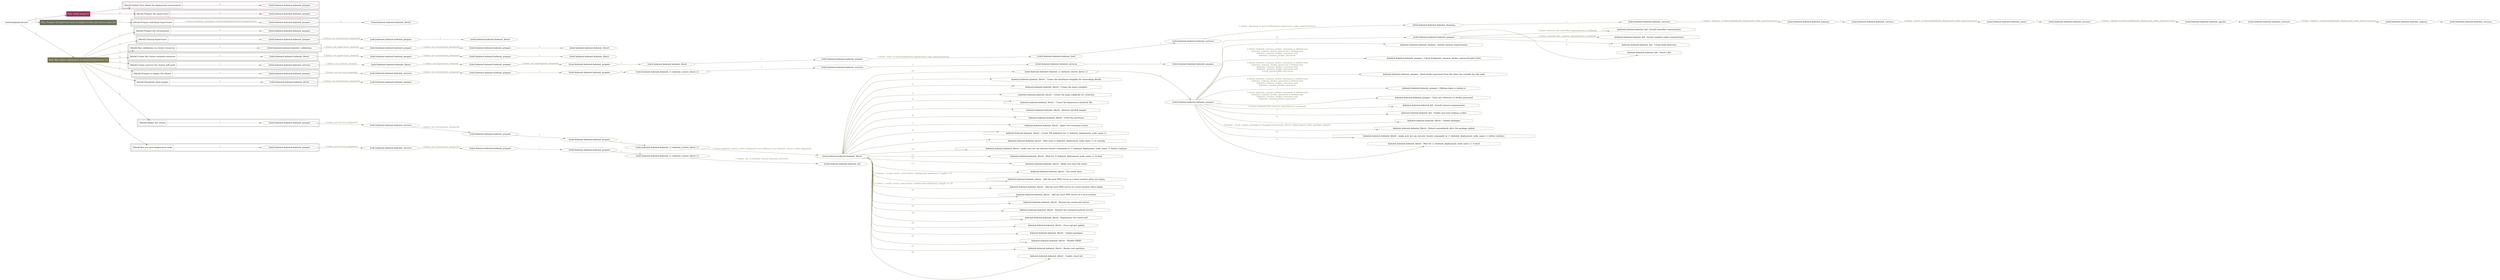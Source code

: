 digraph {
	graph [concentrate=true ordering=in rankdir=LR ratio=fill]
	edge [esep=5 sep=10]
	"kubeinit/playbook.yml" [id=root_node style=dotted]
	play_b3cf9a49 [label="Play: Initial setup (1)" color="#98345a" fontcolor="#ffffff" id=play_b3cf9a49 shape=box style=filled tooltip=localhost]
	"kubeinit/playbook.yml" -> play_b3cf9a49 [label="1 " color="#98345a" fontcolor="#98345a" id=edge_6aac76f9 labeltooltip="1 " tooltip="1 "]
	subgraph "kubeinit.kubeinit.kubeinit_prepare" {
		role_3d03319d [label="[role] kubeinit.kubeinit.kubeinit_prepare" color="#98345a" id=role_3d03319d tooltip="kubeinit.kubeinit.kubeinit_prepare"]
	}
	subgraph "kubeinit.kubeinit.kubeinit_prepare" {
		role_a43c790d [label="[role] kubeinit.kubeinit.kubeinit_prepare" color="#98345a" id=role_a43c790d tooltip="kubeinit.kubeinit.kubeinit_prepare"]
	}
	subgraph "Play: Initial setup (1)" {
		play_b3cf9a49 -> block_0afcf807 [label=1 color="#98345a" fontcolor="#98345a" id=edge_7faee0b1 labeltooltip=1 tooltip=1]
		subgraph cluster_block_0afcf807 {
			block_0afcf807 [label="[block] Gather facts about the deployment environment" color="#98345a" id=block_0afcf807 labeltooltip="Gather facts about the deployment environment" shape=box tooltip="Gather facts about the deployment environment"]
			block_0afcf807 -> role_3d03319d [label="1 " color="#98345a" fontcolor="#98345a" id=edge_3f331fca labeltooltip="1 " tooltip="1 "]
		}
		play_b3cf9a49 -> block_c0bc551a [label=2 color="#98345a" fontcolor="#98345a" id=edge_c9820082 labeltooltip=2 tooltip=2]
		subgraph cluster_block_c0bc551a {
			block_c0bc551a [label="[block] Prepare the hypervisors" color="#98345a" id=block_c0bc551a labeltooltip="Prepare the hypervisors" shape=box tooltip="Prepare the hypervisors"]
			block_c0bc551a -> role_a43c790d [label="1 " color="#98345a" fontcolor="#98345a" id=edge_f4fc3524 labeltooltip="1 " tooltip="1 "]
		}
	}
	play_7686ea9e [label="Play: Prepare all hypervisor hosts to deploy service and cluster nodes (0)" color="#6a715b" fontcolor="#ffffff" id=play_7686ea9e shape=box style=filled tooltip="Play: Prepare all hypervisor hosts to deploy service and cluster nodes (0)"]
	"kubeinit/playbook.yml" -> play_7686ea9e [label="2 " color="#6a715b" fontcolor="#6a715b" id=edge_afa73ed3 labeltooltip="2 " tooltip="2 "]
	subgraph "kubeinit.kubeinit.kubeinit_libvirt" {
		role_8dc1ba12 [label="[role] kubeinit.kubeinit.kubeinit_libvirt" color="#6a715b" id=role_8dc1ba12 tooltip="kubeinit.kubeinit.kubeinit_libvirt"]
	}
	subgraph "kubeinit.kubeinit.kubeinit_prepare" {
		role_68f4cac0 [label="[role] kubeinit.kubeinit.kubeinit_prepare" color="#6a715b" id=role_68f4cac0 tooltip="kubeinit.kubeinit.kubeinit_prepare"]
		role_68f4cac0 -> role_8dc1ba12 [label="1 " color="#6a715b" fontcolor="#6a715b" id=edge_29c818ad labeltooltip="1 " tooltip="1 "]
	}
	subgraph "Play: Prepare all hypervisor hosts to deploy service and cluster nodes (0)" {
		play_7686ea9e -> block_34825909 [label=1 color="#6a715b" fontcolor="#6a715b" id=edge_4d2b8a83 labeltooltip=1 tooltip=1]
		subgraph cluster_block_34825909 {
			block_34825909 [label="[block] Prepare individual hypervisors" color="#6a715b" id=block_34825909 labeltooltip="Prepare individual hypervisors" shape=box tooltip="Prepare individual hypervisors"]
			block_34825909 -> role_68f4cac0 [label="1 [when: inventory_hostname in hostvars['kubeinit-facts'].hypervisors]" color="#6a715b" fontcolor="#6a715b" id=edge_162edd83 labeltooltip="1 [when: inventory_hostname in hostvars['kubeinit-facts'].hypervisors]" tooltip="1 [when: inventory_hostname in hostvars['kubeinit-facts'].hypervisors]"]
		}
	}
	play_fdc0e807 [label="Play: Run cluster deployment on prepared hypervisors (1)" color="#797653" fontcolor="#ffffff" id=play_fdc0e807 shape=box style=filled tooltip=localhost]
	"kubeinit/playbook.yml" -> play_fdc0e807 [label="3 " color="#797653" fontcolor="#797653" id=edge_a2bfa850 labeltooltip="3 " tooltip="3 "]
	subgraph "kubeinit.kubeinit.kubeinit_prepare" {
		role_d709b530 [label="[role] kubeinit.kubeinit.kubeinit_prepare" color="#797653" id=role_d709b530 tooltip="kubeinit.kubeinit.kubeinit_prepare"]
	}
	subgraph "kubeinit.kubeinit.kubeinit_libvirt" {
		role_6e6b766b [label="[role] kubeinit.kubeinit.kubeinit_libvirt" color="#797653" id=role_6e6b766b tooltip="kubeinit.kubeinit.kubeinit_libvirt"]
	}
	subgraph "kubeinit.kubeinit.kubeinit_prepare" {
		role_22c20750 [label="[role] kubeinit.kubeinit.kubeinit_prepare" color="#797653" id=role_22c20750 tooltip="kubeinit.kubeinit.kubeinit_prepare"]
		role_22c20750 -> role_6e6b766b [label="1 " color="#797653" fontcolor="#797653" id=edge_68fb013f labeltooltip="1 " tooltip="1 "]
	}
	subgraph "kubeinit.kubeinit.kubeinit_prepare" {
		role_a6cd73dd [label="[role] kubeinit.kubeinit.kubeinit_prepare" color="#797653" id=role_a6cd73dd tooltip="kubeinit.kubeinit.kubeinit_prepare"]
		role_a6cd73dd -> role_22c20750 [label="1 [when: not environment_prepared]" color="#797653" fontcolor="#797653" id=edge_bf09035e labeltooltip="1 [when: not environment_prepared]" tooltip="1 [when: not environment_prepared]"]
	}
	subgraph "kubeinit.kubeinit.kubeinit_libvirt" {
		role_5493b980 [label="[role] kubeinit.kubeinit.kubeinit_libvirt" color="#797653" id=role_5493b980 tooltip="kubeinit.kubeinit.kubeinit_libvirt"]
	}
	subgraph "kubeinit.kubeinit.kubeinit_prepare" {
		role_0cbf404c [label="[role] kubeinit.kubeinit.kubeinit_prepare" color="#797653" id=role_0cbf404c tooltip="kubeinit.kubeinit.kubeinit_prepare"]
		role_0cbf404c -> role_5493b980 [label="1 " color="#797653" fontcolor="#797653" id=edge_0b5dd884 labeltooltip="1 " tooltip="1 "]
	}
	subgraph "kubeinit.kubeinit.kubeinit_prepare" {
		role_1405fbfe [label="[role] kubeinit.kubeinit.kubeinit_prepare" color="#797653" id=role_1405fbfe tooltip="kubeinit.kubeinit.kubeinit_prepare"]
		role_1405fbfe -> role_0cbf404c [label="1 [when: not environment_prepared]" color="#797653" fontcolor="#797653" id=edge_2a16328e labeltooltip="1 [when: not environment_prepared]" tooltip="1 [when: not environment_prepared]"]
	}
	subgraph "kubeinit.kubeinit.kubeinit_validations" {
		role_9453efd4 [label="[role] kubeinit.kubeinit.kubeinit_validations" color="#797653" id=role_9453efd4 tooltip="kubeinit.kubeinit.kubeinit_validations"]
		role_9453efd4 -> role_1405fbfe [label="1 [when: not hypervisors_cleaned]" color="#797653" fontcolor="#797653" id=edge_8e5d3b2c labeltooltip="1 [when: not hypervisors_cleaned]" tooltip="1 [when: not hypervisors_cleaned]"]
	}
	subgraph "kubeinit.kubeinit.kubeinit_libvirt" {
		role_6da0c122 [label="[role] kubeinit.kubeinit.kubeinit_libvirt" color="#797653" id=role_6da0c122 tooltip="kubeinit.kubeinit.kubeinit_libvirt"]
	}
	subgraph "kubeinit.kubeinit.kubeinit_prepare" {
		role_421ec2c2 [label="[role] kubeinit.kubeinit.kubeinit_prepare" color="#797653" id=role_421ec2c2 tooltip="kubeinit.kubeinit.kubeinit_prepare"]
		role_421ec2c2 -> role_6da0c122 [label="1 " color="#797653" fontcolor="#797653" id=edge_454ac81a labeltooltip="1 " tooltip="1 "]
	}
	subgraph "kubeinit.kubeinit.kubeinit_prepare" {
		role_59dfe320 [label="[role] kubeinit.kubeinit.kubeinit_prepare" color="#797653" id=role_59dfe320 tooltip="kubeinit.kubeinit.kubeinit_prepare"]
		role_59dfe320 -> role_421ec2c2 [label="1 [when: not environment_prepared]" color="#797653" fontcolor="#797653" id=edge_e1a39c81 labeltooltip="1 [when: not environment_prepared]" tooltip="1 [when: not environment_prepared]"]
	}
	subgraph "kubeinit.kubeinit.kubeinit_libvirt" {
		role_d7655e7d [label="[role] kubeinit.kubeinit.kubeinit_libvirt" color="#797653" id=role_d7655e7d tooltip="kubeinit.kubeinit.kubeinit_libvirt"]
		role_d7655e7d -> role_59dfe320 [label="1 [when: not hypervisors_cleaned]" color="#797653" fontcolor="#797653" id=edge_c9470bc6 labeltooltip="1 [when: not hypervisors_cleaned]" tooltip="1 [when: not hypervisors_cleaned]"]
	}
	subgraph "kubeinit.kubeinit.kubeinit_services" {
		role_6d258064 [label="[role] kubeinit.kubeinit.kubeinit_services" color="#797653" id=role_6d258064 tooltip="kubeinit.kubeinit.kubeinit_services"]
	}
	subgraph "kubeinit.kubeinit.kubeinit_registry" {
		role_49abfb30 [label="[role] kubeinit.kubeinit.kubeinit_registry" color="#797653" id=role_49abfb30 tooltip="kubeinit.kubeinit.kubeinit_registry"]
		role_49abfb30 -> role_6d258064 [label="1 " color="#797653" fontcolor="#797653" id=edge_8fb465ba labeltooltip="1 " tooltip="1 "]
	}
	subgraph "kubeinit.kubeinit.kubeinit_services" {
		role_3765f016 [label="[role] kubeinit.kubeinit.kubeinit_services" color="#797653" id=role_3765f016 tooltip="kubeinit.kubeinit.kubeinit_services"]
		role_3765f016 -> role_49abfb30 [label="1 [when: 'registry' in hostvars[kubeinit_deployment_node_name].services]" color="#797653" fontcolor="#797653" id=edge_d80656a5 labeltooltip="1 [when: 'registry' in hostvars[kubeinit_deployment_node_name].services]" tooltip="1 [when: 'registry' in hostvars[kubeinit_deployment_node_name].services]"]
	}
	subgraph "kubeinit.kubeinit.kubeinit_apache" {
		role_0b416a8f [label="[role] kubeinit.kubeinit.kubeinit_apache" color="#797653" id=role_0b416a8f tooltip="kubeinit.kubeinit.kubeinit_apache"]
		role_0b416a8f -> role_3765f016 [label="1 " color="#797653" fontcolor="#797653" id=edge_55f8fcb7 labeltooltip="1 " tooltip="1 "]
	}
	subgraph "kubeinit.kubeinit.kubeinit_services" {
		role_943fbbfe [label="[role] kubeinit.kubeinit.kubeinit_services" color="#797653" id=role_943fbbfe tooltip="kubeinit.kubeinit.kubeinit_services"]
		role_943fbbfe -> role_0b416a8f [label="1 [when: 'apache' in hostvars[kubeinit_deployment_node_name].services]" color="#797653" fontcolor="#797653" id=edge_17b8d4ff labeltooltip="1 [when: 'apache' in hostvars[kubeinit_deployment_node_name].services]" tooltip="1 [when: 'apache' in hostvars[kubeinit_deployment_node_name].services]"]
	}
	subgraph "kubeinit.kubeinit.kubeinit_nexus" {
		role_9673e9eb [label="[role] kubeinit.kubeinit.kubeinit_nexus" color="#797653" id=role_9673e9eb tooltip="kubeinit.kubeinit.kubeinit_nexus"]
		role_9673e9eb -> role_943fbbfe [label="1 " color="#797653" fontcolor="#797653" id=edge_5bef67c2 labeltooltip="1 " tooltip="1 "]
	}
	subgraph "kubeinit.kubeinit.kubeinit_services" {
		role_ba698e94 [label="[role] kubeinit.kubeinit.kubeinit_services" color="#797653" id=role_ba698e94 tooltip="kubeinit.kubeinit.kubeinit_services"]
		role_ba698e94 -> role_9673e9eb [label="1 [when: 'nexus' in hostvars[kubeinit_deployment_node_name].services]" color="#797653" fontcolor="#797653" id=edge_3f7c5291 labeltooltip="1 [when: 'nexus' in hostvars[kubeinit_deployment_node_name].services]" tooltip="1 [when: 'nexus' in hostvars[kubeinit_deployment_node_name].services]"]
	}
	subgraph "kubeinit.kubeinit.kubeinit_haproxy" {
		role_734ab540 [label="[role] kubeinit.kubeinit.kubeinit_haproxy" color="#797653" id=role_734ab540 tooltip="kubeinit.kubeinit.kubeinit_haproxy"]
		role_734ab540 -> role_ba698e94 [label="1 " color="#797653" fontcolor="#797653" id=edge_8af3730c labeltooltip="1 " tooltip="1 "]
	}
	subgraph "kubeinit.kubeinit.kubeinit_services" {
		role_83ed88fa [label="[role] kubeinit.kubeinit.kubeinit_services" color="#797653" id=role_83ed88fa tooltip="kubeinit.kubeinit.kubeinit_services"]
		role_83ed88fa -> role_734ab540 [label="1 [when: 'haproxy' in hostvars[kubeinit_deployment_node_name].services]" color="#797653" fontcolor="#797653" id=edge_c06d4d7d labeltooltip="1 [when: 'haproxy' in hostvars[kubeinit_deployment_node_name].services]" tooltip="1 [when: 'haproxy' in hostvars[kubeinit_deployment_node_name].services]"]
	}
	subgraph "kubeinit.kubeinit.kubeinit_dnsmasq" {
		role_2ca3f8e1 [label="[role] kubeinit.kubeinit.kubeinit_dnsmasq" color="#797653" id=role_2ca3f8e1 tooltip="kubeinit.kubeinit.kubeinit_dnsmasq"]
		role_2ca3f8e1 -> role_83ed88fa [label="1 " color="#797653" fontcolor="#797653" id=edge_068cbacd labeltooltip="1 " tooltip="1 "]
	}
	subgraph "kubeinit.kubeinit.kubeinit_services" {
		role_d2843f8f [label="[role] kubeinit.kubeinit.kubeinit_services" color="#797653" id=role_d2843f8f tooltip="kubeinit.kubeinit.kubeinit_services"]
		role_d2843f8f -> role_2ca3f8e1 [label="1 [when: 'dnsmasq' in hostvars[kubeinit_deployment_node_name].services]" color="#797653" fontcolor="#797653" id=edge_29788ac3 labeltooltip="1 [when: 'dnsmasq' in hostvars[kubeinit_deployment_node_name].services]" tooltip="1 [when: 'dnsmasq' in hostvars[kubeinit_deployment_node_name].services]"]
	}
	subgraph "kubeinit.kubeinit.kubeinit_bind" {
		role_c12a4359 [label="[role] kubeinit.kubeinit.kubeinit_bind" color="#797653" id=role_c12a4359 tooltip="kubeinit.kubeinit.kubeinit_bind"]
		role_c12a4359 -> role_d2843f8f [label="1 " color="#797653" fontcolor="#797653" id=edge_170763a6 labeltooltip="1 " tooltip="1 "]
	}
	subgraph "kubeinit.kubeinit.kubeinit_prepare" {
		role_44f608f2 [label="[role] kubeinit.kubeinit.kubeinit_prepare" color="#797653" id=role_44f608f2 tooltip="kubeinit.kubeinit.kubeinit_prepare"]
		role_44f608f2 -> role_c12a4359 [label="1 [when: 'bind' in hostvars[kubeinit_deployment_node_name].services]" color="#797653" fontcolor="#797653" id=edge_bd468ed5 labeltooltip="1 [when: 'bind' in hostvars[kubeinit_deployment_node_name].services]" tooltip="1 [when: 'bind' in hostvars[kubeinit_deployment_node_name].services]"]
	}
	subgraph "kubeinit.kubeinit.kubeinit_libvirt" {
		role_8c29efd6 [label="[role] kubeinit.kubeinit.kubeinit_libvirt" color="#797653" id=role_8c29efd6 tooltip="kubeinit.kubeinit.kubeinit_libvirt"]
		role_8c29efd6 -> role_44f608f2 [label="1 " color="#797653" fontcolor="#797653" id=edge_2eba9cd9 labeltooltip="1 " tooltip="1 "]
	}
	subgraph "kubeinit.kubeinit.kubeinit_prepare" {
		role_2875ce51 [label="[role] kubeinit.kubeinit.kubeinit_prepare" color="#797653" id=role_2875ce51 tooltip="kubeinit.kubeinit.kubeinit_prepare"]
		role_2875ce51 -> role_8c29efd6 [label="1 " color="#797653" fontcolor="#797653" id=edge_eac9fc47 labeltooltip="1 " tooltip="1 "]
	}
	subgraph "kubeinit.kubeinit.kubeinit_prepare" {
		role_9ce779e4 [label="[role] kubeinit.kubeinit.kubeinit_prepare" color="#797653" id=role_9ce779e4 tooltip="kubeinit.kubeinit.kubeinit_prepare"]
		role_9ce779e4 -> role_2875ce51 [label="1 [when: not environment_prepared]" color="#797653" fontcolor="#797653" id=edge_90440a2e labeltooltip="1 [when: not environment_prepared]" tooltip="1 [when: not environment_prepared]"]
	}
	subgraph "kubeinit.kubeinit.kubeinit_libvirt" {
		role_2d7a12e3 [label="[role] kubeinit.kubeinit.kubeinit_libvirt" color="#797653" id=role_2d7a12e3 tooltip="kubeinit.kubeinit.kubeinit_libvirt"]
		role_2d7a12e3 -> role_9ce779e4 [label="1 [when: not hypervisors_cleaned]" color="#797653" fontcolor="#797653" id=edge_4714c5b4 labeltooltip="1 [when: not hypervisors_cleaned]" tooltip="1 [when: not hypervisors_cleaned]"]
	}
	subgraph "kubeinit.kubeinit.kubeinit_services" {
		role_93f67e6a [label="[role] kubeinit.kubeinit.kubeinit_services" color="#797653" id=role_93f67e6a tooltip="kubeinit.kubeinit.kubeinit_services"]
		role_93f67e6a -> role_2d7a12e3 [label="1 [when: not network_created]" color="#797653" fontcolor="#797653" id=edge_4a191446 labeltooltip="1 [when: not network_created]" tooltip="1 [when: not network_created]"]
	}
	subgraph "kubeinit.kubeinit.kubeinit_prepare" {
		role_9a6fb4e2 [label="[role] kubeinit.kubeinit.kubeinit_prepare" color="#797653" id=role_9a6fb4e2 tooltip="kubeinit.kubeinit.kubeinit_prepare"]
	}
	subgraph "kubeinit.kubeinit.kubeinit_services" {
		role_dcb1ade0 [label="[role] kubeinit.kubeinit.kubeinit_services" color="#797653" id=role_dcb1ade0 tooltip="kubeinit.kubeinit.kubeinit_services"]
		role_dcb1ade0 -> role_9a6fb4e2 [label="1 " color="#797653" fontcolor="#797653" id=edge_c67a4e92 labeltooltip="1 " tooltip="1 "]
	}
	subgraph "kubeinit.kubeinit.kubeinit_services" {
		role_54899e13 [label="[role] kubeinit.kubeinit.kubeinit_services" color="#797653" id=role_54899e13 tooltip="kubeinit.kubeinit.kubeinit_services"]
		role_54899e13 -> role_dcb1ade0 [label="1 " color="#797653" fontcolor="#797653" id=edge_c874c31c labeltooltip="1 " tooltip="1 "]
	}
	subgraph "kubeinit.kubeinit.kubeinit_{{ kubeinit_cluster_distro }}" {
		role_45ef34dc [label="[role] kubeinit.kubeinit.kubeinit_{{ kubeinit_cluster_distro }}" color="#797653" id=role_45ef34dc tooltip="kubeinit.kubeinit.kubeinit_{{ kubeinit_cluster_distro }}"]
		role_45ef34dc -> role_54899e13 [label="1 " color="#797653" fontcolor="#797653" id=edge_9f09c430 labeltooltip="1 " tooltip="1 "]
	}
	subgraph "kubeinit.kubeinit.kubeinit_prepare" {
		role_cb5c3556 [label="[role] kubeinit.kubeinit.kubeinit_prepare" color="#797653" id=role_cb5c3556 tooltip="kubeinit.kubeinit.kubeinit_prepare"]
		role_cb5c3556 -> role_45ef34dc [label="1 " color="#797653" fontcolor="#797653" id=edge_be3c18b9 labeltooltip="1 " tooltip="1 "]
	}
	subgraph "kubeinit.kubeinit.kubeinit_prepare" {
		role_a64c3a4c [label="[role] kubeinit.kubeinit.kubeinit_prepare" color="#797653" id=role_a64c3a4c tooltip="kubeinit.kubeinit.kubeinit_prepare"]
		role_a64c3a4c -> role_cb5c3556 [label="1 " color="#797653" fontcolor="#797653" id=edge_71017916 labeltooltip="1 " tooltip="1 "]
	}
	subgraph "kubeinit.kubeinit.kubeinit_services" {
		role_19bce20e [label="[role] kubeinit.kubeinit.kubeinit_services" color="#797653" id=role_19bce20e tooltip="kubeinit.kubeinit.kubeinit_services"]
		role_19bce20e -> role_a64c3a4c [label="1 [when: not environment_prepared]" color="#797653" fontcolor="#797653" id=edge_dc37c36b labeltooltip="1 [when: not environment_prepared]" tooltip="1 [when: not environment_prepared]"]
	}
	subgraph "kubeinit.kubeinit.kubeinit_prepare" {
		role_2bb1ba88 [label="[role] kubeinit.kubeinit.kubeinit_prepare" color="#797653" id=role_2bb1ba88 tooltip="kubeinit.kubeinit.kubeinit_prepare"]
		role_2bb1ba88 -> role_19bce20e [label="1 [when: not services_prepared]" color="#797653" fontcolor="#797653" id=edge_0fe48b93 labeltooltip="1 [when: not services_prepared]" tooltip="1 [when: not services_prepared]"]
	}
	subgraph "kubeinit.kubeinit.kubeinit_prepare" {
		role_ae1e799a [label="[role] kubeinit.kubeinit.kubeinit_prepare" color="#797653" id=role_ae1e799a tooltip="kubeinit.kubeinit.kubeinit_prepare"]
	}
	subgraph "kubeinit.kubeinit.kubeinit_libvirt" {
		role_f44ebcb1 [label="[role] kubeinit.kubeinit.kubeinit_libvirt" color="#797653" id=role_f44ebcb1 tooltip="kubeinit.kubeinit.kubeinit_libvirt"]
		role_f44ebcb1 -> role_ae1e799a [label="1 [when: not environment_prepared]" color="#797653" fontcolor="#797653" id=edge_16d1a05d labeltooltip="1 [when: not environment_prepared]" tooltip="1 [when: not environment_prepared]"]
	}
	subgraph "kubeinit.kubeinit.kubeinit_prepare" {
		role_9aada155 [label="[role] kubeinit.kubeinit.kubeinit_prepare" color="#797653" id=role_9aada155 tooltip="kubeinit.kubeinit.kubeinit_prepare"]
		task_53a6d405 [label="kubeinit.kubeinit.kubeinit_kid : Install controller requirements" color="#797653" id=task_53a6d405 shape=octagon tooltip="kubeinit.kubeinit.kubeinit_kid : Install controller requirements"]
		role_9aada155 -> task_53a6d405 [label="1 [when: kubeinit_kid_controller_dependencies is defined]" color="#797653" fontcolor="#797653" id=edge_b509f251 labeltooltip="1 [when: kubeinit_kid_controller_dependencies is defined]" tooltip="1 [when: kubeinit_kid_controller_dependencies is defined]"]
		task_639dea27 [label="kubeinit.kubeinit.kubeinit_kid : Install compute nodes requirements" color="#797653" id=task_639dea27 shape=octagon tooltip="kubeinit.kubeinit.kubeinit_kid : Install compute nodes requirements"]
		role_9aada155 -> task_639dea27 [label="2 [when: kubeinit_kid_compute_dependencies is defined]" color="#797653" fontcolor="#797653" id=edge_68409db9 labeltooltip="2 [when: kubeinit_kid_compute_dependencies is defined]" tooltip="2 [when: kubeinit_kid_compute_dependencies is defined]"]
		task_eb07dd1f [label="kubeinit.kubeinit.kubeinit_kid : Create kube directory" color="#797653" id=task_eb07dd1f shape=octagon tooltip="kubeinit.kubeinit.kubeinit_kid : Create kube directory"]
		role_9aada155 -> task_eb07dd1f [label="3 " color="#797653" fontcolor="#797653" id=edge_00154750 labeltooltip="3 " tooltip="3 "]
		task_912bd265 [label="kubeinit.kubeinit.kubeinit_kid : Touch a file" color="#797653" id=task_912bd265 shape=octagon tooltip="kubeinit.kubeinit.kubeinit_kid : Touch a file"]
		role_9aada155 -> task_912bd265 [label="4 " color="#797653" fontcolor="#797653" id=edge_cf3e68df labeltooltip="4 " tooltip="4 "]
	}
	subgraph "kubeinit.kubeinit.kubeinit_prepare" {
		role_19430e61 [label="[role] kubeinit.kubeinit.kubeinit_prepare" color="#797653" id=role_19430e61 tooltip="kubeinit.kubeinit.kubeinit_prepare"]
		task_f32af563 [label="kubeinit.kubeinit.kubeinit_prepare : Install common requirements" color="#797653" id=task_f32af563 shape=octagon tooltip="kubeinit.kubeinit.kubeinit_prepare : Install common requirements"]
		role_19430e61 -> task_f32af563 [label="1 " color="#797653" fontcolor="#797653" id=edge_3e871695 labeltooltip="1 " tooltip="1 "]
		task_95b107dd [label="kubeinit.kubeinit.kubeinit_prepare : Check if kubeinit_common_docker_password path exists" color="#797653" id=task_95b107dd shape=octagon tooltip="kubeinit.kubeinit.kubeinit_prepare : Check if kubeinit_common_docker_password path exists"]
		role_19430e61 -> task_95b107dd [label="2 [when: kubeinit_common_docker_username is defined and
kubeinit_common_docker_password is defined and
kubeinit_common_docker_username and
kubeinit_common_docker_password
]" color="#797653" fontcolor="#797653" id=edge_b20830ac labeltooltip="2 [when: kubeinit_common_docker_username is defined and
kubeinit_common_docker_password is defined and
kubeinit_common_docker_username and
kubeinit_common_docker_password
]" tooltip="2 [when: kubeinit_common_docker_username is defined and
kubeinit_common_docker_password is defined and
kubeinit_common_docker_username and
kubeinit_common_docker_password
]"]
		task_91501029 [label="kubeinit.kubeinit.kubeinit_prepare : Read docker password from file when the variable has the path" color="#797653" id=task_91501029 shape=octagon tooltip="kubeinit.kubeinit.kubeinit_prepare : Read docker password from file when the variable has the path"]
		role_19430e61 -> task_91501029 [label="3 [when: kubeinit_common_docker_username is defined and
kubeinit_common_docker_password is defined and
kubeinit_common_docker_username and
kubeinit_common_docker_password and
_result_passwordfile.stat.exists
]" color="#797653" fontcolor="#797653" id=edge_e19cb309 labeltooltip="3 [when: kubeinit_common_docker_username is defined and
kubeinit_common_docker_password is defined and
kubeinit_common_docker_username and
kubeinit_common_docker_password and
_result_passwordfile.stat.exists
]" tooltip="3 [when: kubeinit_common_docker_username is defined and
kubeinit_common_docker_password is defined and
kubeinit_common_docker_username and
kubeinit_common_docker_password and
_result_passwordfile.stat.exists
]"]
		task_8a4dd6ef [label="kubeinit.kubeinit.kubeinit_prepare : Podman login to docker.io" color="#797653" id=task_8a4dd6ef shape=octagon tooltip="kubeinit.kubeinit.kubeinit_prepare : Podman login to docker.io"]
		role_19430e61 -> task_8a4dd6ef [label="4 [when: kubeinit_common_docker_username is defined and
kubeinit_common_docker_password is defined and
kubeinit_common_docker_username and
kubeinit_common_docker_password
]" color="#797653" fontcolor="#797653" id=edge_a5023782 labeltooltip="4 [when: kubeinit_common_docker_username is defined and
kubeinit_common_docker_password is defined and
kubeinit_common_docker_username and
kubeinit_common_docker_password
]" tooltip="4 [when: kubeinit_common_docker_username is defined and
kubeinit_common_docker_password is defined and
kubeinit_common_docker_username and
kubeinit_common_docker_password
]"]
		task_73dba41f [label="kubeinit.kubeinit.kubeinit_prepare : Clear any reference to docker password" color="#797653" id=task_73dba41f shape=octagon tooltip="kubeinit.kubeinit.kubeinit_prepare : Clear any reference to docker password"]
		role_19430e61 -> task_73dba41f [label="5 [when: kubeinit_common_docker_username is defined and
kubeinit_common_docker_password is defined and
kubeinit_common_docker_username and
kubeinit_common_docker_password
]" color="#797653" fontcolor="#797653" id=edge_1868d45b labeltooltip="5 [when: kubeinit_common_docker_username is defined and
kubeinit_common_docker_password is defined and
kubeinit_common_docker_username and
kubeinit_common_docker_password
]" tooltip="5 [when: kubeinit_common_docker_username is defined and
kubeinit_common_docker_password is defined and
kubeinit_common_docker_username and
kubeinit_common_docker_password
]"]
		task_9df47340 [label="kubeinit.kubeinit.kubeinit_kid : Install common requirements" color="#797653" id=task_9df47340 shape=octagon tooltip="kubeinit.kubeinit.kubeinit_kid : Install common requirements"]
		role_19430e61 -> task_9df47340 [label="6 [when: kubeinit_kid_common_dependencies is defined]" color="#797653" fontcolor="#797653" id=edge_baf4e98e labeltooltip="6 [when: kubeinit_kid_common_dependencies is defined]" tooltip="6 [when: kubeinit_kid_common_dependencies is defined]"]
		task_227399ad [label="kubeinit.kubeinit.kubeinit_kid : Enable and start podman.socket" color="#797653" id=task_227399ad shape=octagon tooltip="kubeinit.kubeinit.kubeinit_kid : Enable and start podman.socket"]
		role_19430e61 -> task_227399ad [label="7 " color="#797653" fontcolor="#797653" id=edge_ec5e4e98 labeltooltip="7 " tooltip="7 "]
		task_ff8ef59a [label="kubeinit.kubeinit.kubeinit_libvirt : Update packages" color="#797653" id=task_ff8ef59a shape=octagon tooltip="kubeinit.kubeinit.kubeinit_libvirt : Update packages"]
		role_19430e61 -> task_ff8ef59a [label="8 " color="#797653" fontcolor="#797653" id=edge_8403577e labeltooltip="8 " tooltip="8 "]
		task_1e5473aa [label="kubeinit.kubeinit.kubeinit_libvirt : Reboot immediately after the package update" color="#797653" id=task_1e5473aa shape=octagon tooltip="kubeinit.kubeinit.kubeinit_libvirt : Reboot immediately after the package update"]
		role_19430e61 -> task_1e5473aa [label="9 [when: _result_update_packages is changed and kubeinit_libvirt_reboot_guests_after_package_update]" color="#797653" fontcolor="#797653" id=edge_0ab6548a labeltooltip="9 [when: _result_update_packages is changed and kubeinit_libvirt_reboot_guests_after_package_update]" tooltip="9 [when: _result_update_packages is changed and kubeinit_libvirt_reboot_guests_after_package_update]"]
		task_21be790d [label="kubeinit.kubeinit.kubeinit_libvirt : make sure we can execute remote commands in {{ kubeinit_deployment_node_name }} before continue" color="#797653" id=task_21be790d shape=octagon tooltip="kubeinit.kubeinit.kubeinit_libvirt : make sure we can execute remote commands in {{ kubeinit_deployment_node_name }} before continue"]
		role_19430e61 -> task_21be790d [label="10 " color="#797653" fontcolor="#797653" id=edge_0bb2b34a labeltooltip="10 " tooltip="10 "]
		task_84f2f9ab [label="kubeinit.kubeinit.kubeinit_libvirt : Wait for {{ kubeinit_deployment_node_name }} to boot" color="#797653" id=task_84f2f9ab shape=octagon tooltip="kubeinit.kubeinit.kubeinit_libvirt : Wait for {{ kubeinit_deployment_node_name }} to boot"]
		role_19430e61 -> task_84f2f9ab [label="11 " color="#797653" fontcolor="#797653" id=edge_82f6bf92 labeltooltip="11 " tooltip="11 "]
		role_19430e61 -> role_9aada155 [label="12 " color="#797653" fontcolor="#797653" id=edge_a0f7cc32 labeltooltip="12 " tooltip="12 "]
	}
	subgraph "kubeinit.kubeinit.kubeinit_{{ kubeinit_cluster_distro }}" {
		role_064c5885 [label="[role] kubeinit.kubeinit.kubeinit_{{ kubeinit_cluster_distro }}" color="#797653" id=role_064c5885 tooltip="kubeinit.kubeinit.kubeinit_{{ kubeinit_cluster_distro }}"]
		role_064c5885 -> role_19430e61 [label="1 " color="#797653" fontcolor="#797653" id=edge_864c069e labeltooltip="1 " tooltip="1 "]
	}
	subgraph "kubeinit.kubeinit.kubeinit_libvirt" {
		role_a1dacfa2 [label="[role] kubeinit.kubeinit.kubeinit_libvirt" color="#797653" id=role_a1dacfa2 tooltip="kubeinit.kubeinit.kubeinit_libvirt"]
		task_67c8c0af [label="kubeinit.kubeinit.kubeinit_libvirt : Create the interfaces template for networking details" color="#797653" id=task_67c8c0af shape=octagon tooltip="kubeinit.kubeinit.kubeinit_libvirt : Create the interfaces template for networking details"]
		role_a1dacfa2 -> task_67c8c0af [label="1 " color="#797653" fontcolor="#797653" id=edge_5b086220 labeltooltip="1 " tooltip="1 "]
		task_1a279944 [label="kubeinit.kubeinit.kubeinit_libvirt : Create the hosts template" color="#797653" id=task_1a279944 shape=octagon tooltip="kubeinit.kubeinit.kubeinit_libvirt : Create the hosts template"]
		role_a1dacfa2 -> task_1a279944 [label="2 " color="#797653" fontcolor="#797653" id=edge_d9992c1c labeltooltip="2 " tooltip="2 "]
		task_6bb11ef7 [label="kubeinit.kubeinit.kubeinit_libvirt : Create the main config file for cloud-init" color="#797653" id=task_6bb11ef7 shape=octagon tooltip="kubeinit.kubeinit.kubeinit_libvirt : Create the main config file for cloud-init"]
		role_a1dacfa2 -> task_6bb11ef7 [label="3 " color="#797653" fontcolor="#797653" id=edge_871963db labeltooltip="3 " tooltip="3 "]
		task_e20afa4c [label="kubeinit.kubeinit.kubeinit_libvirt : Create the datasource cloud-init file" color="#797653" id=task_e20afa4c shape=octagon tooltip="kubeinit.kubeinit.kubeinit_libvirt : Create the datasource cloud-init file"]
		role_a1dacfa2 -> task_e20afa4c [label="4 " color="#797653" fontcolor="#797653" id=edge_12c2768a labeltooltip="4 " tooltip="4 "]
		task_402de7c0 [label="kubeinit.kubeinit.kubeinit_libvirt : Remove old disk images" color="#797653" id=task_402de7c0 shape=octagon tooltip="kubeinit.kubeinit.kubeinit_libvirt : Remove old disk images"]
		role_a1dacfa2 -> task_402de7c0 [label="5 " color="#797653" fontcolor="#797653" id=edge_9f2d3d99 labeltooltip="5 " tooltip="5 "]
		task_cd2aad4a [label="kubeinit.kubeinit.kubeinit_libvirt : Grow the partitions" color="#797653" id=task_cd2aad4a shape=octagon tooltip="kubeinit.kubeinit.kubeinit_libvirt : Grow the partitions"]
		role_a1dacfa2 -> task_cd2aad4a [label="6 " color="#797653" fontcolor="#797653" id=edge_88042e07 labeltooltip="6 " tooltip="6 "]
		task_66a6f234 [label="kubeinit.kubeinit.kubeinit_libvirt : Inject virt-customize assets" color="#797653" id=task_66a6f234 shape=octagon tooltip="kubeinit.kubeinit.kubeinit_libvirt : Inject virt-customize assets"]
		role_a1dacfa2 -> task_66a6f234 [label="7 " color="#797653" fontcolor="#797653" id=edge_b7d2344a labeltooltip="7 " tooltip="7 "]
		task_69d2b9db [label="kubeinit.kubeinit.kubeinit_libvirt : Create VM definition for {{ kubeinit_deployment_node_name }}" color="#797653" id=task_69d2b9db shape=octagon tooltip="kubeinit.kubeinit.kubeinit_libvirt : Create VM definition for {{ kubeinit_deployment_node_name }}"]
		role_a1dacfa2 -> task_69d2b9db [label="8 " color="#797653" fontcolor="#797653" id=edge_709290db labeltooltip="8 " tooltip="8 "]
		task_37364577 [label="kubeinit.kubeinit.kubeinit_libvirt : Wait until {{ kubeinit_deployment_node_name }} is running" color="#797653" id=task_37364577 shape=octagon tooltip="kubeinit.kubeinit.kubeinit_libvirt : Wait until {{ kubeinit_deployment_node_name }} is running"]
		role_a1dacfa2 -> task_37364577 [label="9 " color="#797653" fontcolor="#797653" id=edge_190384da labeltooltip="9 " tooltip="9 "]
		task_44eafd4d [label="kubeinit.kubeinit.kubeinit_libvirt : make sure we can execute remote commands in {{ kubeinit_deployment_node_name }} before continue" color="#797653" id=task_44eafd4d shape=octagon tooltip="kubeinit.kubeinit.kubeinit_libvirt : make sure we can execute remote commands in {{ kubeinit_deployment_node_name }} before continue"]
		role_a1dacfa2 -> task_44eafd4d [label="10 " color="#797653" fontcolor="#797653" id=edge_112c94c3 labeltooltip="10 " tooltip="10 "]
		task_e24f26df [label="kubeinit.kubeinit.kubeinit_libvirt : Wait for {{ kubeinit_deployment_node_name }} to boot" color="#797653" id=task_e24f26df shape=octagon tooltip="kubeinit.kubeinit.kubeinit_libvirt : Wait for {{ kubeinit_deployment_node_name }} to boot"]
		role_a1dacfa2 -> task_e24f26df [label="11 " color="#797653" fontcolor="#797653" id=edge_83bad4b9 labeltooltip="11 " tooltip="11 "]
		task_136f9863 [label="kubeinit.kubeinit.kubeinit_libvirt : Make sure base file exists" color="#797653" id=task_136f9863 shape=octagon tooltip="kubeinit.kubeinit.kubeinit_libvirt : Make sure base file exists"]
		role_a1dacfa2 -> task_136f9863 [label="12 " color="#797653" fontcolor="#797653" id=edge_2d4432af labeltooltip="12 " tooltip="12 "]
		task_b9cfa7a3 [label="kubeinit.kubeinit.kubeinit_libvirt : Get resolv lines" color="#797653" id=task_b9cfa7a3 shape=octagon tooltip="kubeinit.kubeinit.kubeinit_libvirt : Get resolv lines"]
		role_a1dacfa2 -> task_b9cfa7a3 [label="13 " color="#797653" fontcolor="#797653" id=edge_76a4c3b7 labeltooltip="13 " tooltip="13 "]
		task_ed867dd9 [label="kubeinit.kubeinit.kubeinit_libvirt : Add the local DNS server as a local resolver when not empty" color="#797653" id=task_ed867dd9 shape=octagon tooltip="kubeinit.kubeinit.kubeinit_libvirt : Add the local DNS server as a local resolver when not empty"]
		role_a1dacfa2 -> task_ed867dd9 [label="14 [when: (_result_resolv_conf.content | b64decode).splitlines() | length > 0]" color="#797653" fontcolor="#797653" id=edge_54fceab0 labeltooltip="14 [when: (_result_resolv_conf.content | b64decode).splitlines() | length > 0]" tooltip="14 [when: (_result_resolv_conf.content | b64decode).splitlines() | length > 0]"]
		task_6e7a0ae5 [label="kubeinit.kubeinit.kubeinit_libvirt : Add the local DNS server as a local resolver when empty" color="#797653" id=task_6e7a0ae5 shape=octagon tooltip="kubeinit.kubeinit.kubeinit_libvirt : Add the local DNS server as a local resolver when empty"]
		role_a1dacfa2 -> task_6e7a0ae5 [label="15 [when: (_result_resolv_conf.content | b64decode).splitlines() | length == 0]" color="#797653" fontcolor="#797653" id=edge_b4ca4d8b labeltooltip="15 [when: (_result_resolv_conf.content | b64decode).splitlines() | length == 0]" tooltip="15 [when: (_result_resolv_conf.content | b64decode).splitlines() | length == 0]"]
		task_88aaa855 [label="kubeinit.kubeinit.kubeinit_libvirt : Add the local DNS server as a local resolver" color="#797653" id=task_88aaa855 shape=octagon tooltip="kubeinit.kubeinit.kubeinit_libvirt : Add the local DNS server as a local resolver"]
		role_a1dacfa2 -> task_88aaa855 [label="16 " color="#797653" fontcolor="#797653" id=edge_7c4ef2f2 labeltooltip="16 " tooltip="16 "]
		task_76971e23 [label="kubeinit.kubeinit.kubeinit_libvirt : Restart the resolvconf service" color="#797653" id=task_76971e23 shape=octagon tooltip="kubeinit.kubeinit.kubeinit_libvirt : Restart the resolvconf service"]
		role_a1dacfa2 -> task_76971e23 [label="17 " color="#797653" fontcolor="#797653" id=edge_9f81271b labeltooltip="17 " tooltip="17 "]
		task_1cc6f6c0 [label="kubeinit.kubeinit.kubeinit_libvirt : Restart the systemd-resolved service" color="#797653" id=task_1cc6f6c0 shape=octagon tooltip="kubeinit.kubeinit.kubeinit_libvirt : Restart the systemd-resolved service"]
		role_a1dacfa2 -> task_1cc6f6c0 [label="18 " color="#797653" fontcolor="#797653" id=edge_7cf83c56 labeltooltip="18 " tooltip="18 "]
		task_c4985dbf [label="kubeinit.kubeinit.kubeinit_libvirt : Regenerate the resolv.conf" color="#797653" id=task_c4985dbf shape=octagon tooltip="kubeinit.kubeinit.kubeinit_libvirt : Regenerate the resolv.conf"]
		role_a1dacfa2 -> task_c4985dbf [label="19 " color="#797653" fontcolor="#797653" id=edge_6497c8c5 labeltooltip="19 " tooltip="19 "]
		task_61b33ddb [label="kubeinit.kubeinit.kubeinit_libvirt : Force apt-get update" color="#797653" id=task_61b33ddb shape=octagon tooltip="kubeinit.kubeinit.kubeinit_libvirt : Force apt-get update"]
		role_a1dacfa2 -> task_61b33ddb [label="20 " color="#797653" fontcolor="#797653" id=edge_e809dd30 labeltooltip="20 " tooltip="20 "]
		task_5ea809d8 [label="kubeinit.kubeinit.kubeinit_libvirt : Update packages" color="#797653" id=task_5ea809d8 shape=octagon tooltip="kubeinit.kubeinit.kubeinit_libvirt : Update packages"]
		role_a1dacfa2 -> task_5ea809d8 [label="21 " color="#797653" fontcolor="#797653" id=edge_a1165d7a labeltooltip="21 " tooltip="21 "]
		task_e080d0b6 [label="kubeinit.kubeinit.kubeinit_libvirt : Disable SWAP" color="#797653" id=task_e080d0b6 shape=octagon tooltip="kubeinit.kubeinit.kubeinit_libvirt : Disable SWAP"]
		role_a1dacfa2 -> task_e080d0b6 [label="22 " color="#797653" fontcolor="#797653" id=edge_328304ec labeltooltip="22 " tooltip="22 "]
		task_9c3aa027 [label="kubeinit.kubeinit.kubeinit_libvirt : Resize root partition" color="#797653" id=task_9c3aa027 shape=octagon tooltip="kubeinit.kubeinit.kubeinit_libvirt : Resize root partition"]
		role_a1dacfa2 -> task_9c3aa027 [label="23 " color="#797653" fontcolor="#797653" id=edge_389527f5 labeltooltip="23 " tooltip="23 "]
		task_4c8d19ca [label="kubeinit.kubeinit.kubeinit_libvirt : Enable cloud init" color="#797653" id=task_4c8d19ca shape=octagon tooltip="kubeinit.kubeinit.kubeinit_libvirt : Enable cloud init"]
		role_a1dacfa2 -> task_4c8d19ca [label="24 " color="#797653" fontcolor="#797653" id=edge_cfdee1fd labeltooltip="24 " tooltip="24 "]
		role_a1dacfa2 -> role_064c5885 [label="25 " color="#797653" fontcolor="#797653" id=edge_de7b8cfe labeltooltip="25 " tooltip="25 "]
	}
	subgraph "kubeinit.kubeinit.kubeinit_{{ kubeinit_cluster_distro }}" {
		role_3716dbae [label="[role] kubeinit.kubeinit.kubeinit_{{ kubeinit_cluster_distro }}" color="#797653" id=role_3716dbae tooltip="kubeinit.kubeinit.kubeinit_{{ kubeinit_cluster_distro }}"]
		role_3716dbae -> role_a1dacfa2 [label="1 [when: kubeinit_cluster_nodes_deployed is not defined or not kubeinit_cluster_nodes_deployed]" color="#797653" fontcolor="#797653" id=edge_adff34b1 labeltooltip="1 [when: kubeinit_cluster_nodes_deployed is not defined or not kubeinit_cluster_nodes_deployed]" tooltip="1 [when: kubeinit_cluster_nodes_deployed is not defined or not kubeinit_cluster_nodes_deployed]"]
	}
	subgraph "kubeinit.kubeinit.kubeinit_prepare" {
		role_f5020be0 [label="[role] kubeinit.kubeinit.kubeinit_prepare" color="#797653" id=role_f5020be0 tooltip="kubeinit.kubeinit.kubeinit_prepare"]
		role_f5020be0 -> role_3716dbae [label="1 " color="#797653" fontcolor="#797653" id=edge_274f6bb0 labeltooltip="1 " tooltip="1 "]
	}
	subgraph "kubeinit.kubeinit.kubeinit_prepare" {
		role_bff3382d [label="[role] kubeinit.kubeinit.kubeinit_prepare" color="#797653" id=role_bff3382d tooltip="kubeinit.kubeinit.kubeinit_prepare"]
		role_bff3382d -> role_f5020be0 [label="1 " color="#797653" fontcolor="#797653" id=edge_bdf25770 labeltooltip="1 " tooltip="1 "]
	}
	subgraph "kubeinit.kubeinit.kubeinit_services" {
		role_e4a724df [label="[role] kubeinit.kubeinit.kubeinit_services" color="#797653" id=role_e4a724df tooltip="kubeinit.kubeinit.kubeinit_services"]
		role_e4a724df -> role_bff3382d [label="1 [when: not environment_prepared]" color="#797653" fontcolor="#797653" id=edge_4957de7b labeltooltip="1 [when: not environment_prepared]" tooltip="1 [when: not environment_prepared]"]
	}
	subgraph "kubeinit.kubeinit.kubeinit_prepare" {
		role_47f3e5f4 [label="[role] kubeinit.kubeinit.kubeinit_prepare" color="#797653" id=role_47f3e5f4 tooltip="kubeinit.kubeinit.kubeinit_prepare"]
		role_47f3e5f4 -> role_e4a724df [label="1 [when: not services_prepared]" color="#797653" fontcolor="#797653" id=edge_0833b213 labeltooltip="1 [when: not services_prepared]" tooltip="1 [when: not services_prepared]"]
	}
	subgraph "kubeinit.kubeinit.kubeinit_nfs" {
		role_4de702d2 [label="[role] kubeinit.kubeinit.kubeinit_nfs" color="#797653" id=role_4de702d2 tooltip="kubeinit.kubeinit.kubeinit_nfs"]
	}
	subgraph "kubeinit.kubeinit.kubeinit_{{ kubeinit_cluster_distro }}" {
		role_eafa04d8 [label="[role] kubeinit.kubeinit.kubeinit_{{ kubeinit_cluster_distro }}" color="#797653" id=role_eafa04d8 tooltip="kubeinit.kubeinit.kubeinit_{{ kubeinit_cluster_distro }}"]
		role_eafa04d8 -> role_4de702d2 [label="1 [when: 'nfs' in kubeinit_cluster_hostvars.services]" color="#797653" fontcolor="#797653" id=edge_d7c794f0 labeltooltip="1 [when: 'nfs' in kubeinit_cluster_hostvars.services]" tooltip="1 [when: 'nfs' in kubeinit_cluster_hostvars.services]"]
	}
	subgraph "kubeinit.kubeinit.kubeinit_prepare" {
		role_97ea75c0 [label="[role] kubeinit.kubeinit.kubeinit_prepare" color="#797653" id=role_97ea75c0 tooltip="kubeinit.kubeinit.kubeinit_prepare"]
		role_97ea75c0 -> role_eafa04d8 [label="1 " color="#797653" fontcolor="#797653" id=edge_3c30c19e labeltooltip="1 " tooltip="1 "]
	}
	subgraph "kubeinit.kubeinit.kubeinit_prepare" {
		role_cc030d89 [label="[role] kubeinit.kubeinit.kubeinit_prepare" color="#797653" id=role_cc030d89 tooltip="kubeinit.kubeinit.kubeinit_prepare"]
		role_cc030d89 -> role_97ea75c0 [label="1 " color="#797653" fontcolor="#797653" id=edge_4416bce2 labeltooltip="1 " tooltip="1 "]
	}
	subgraph "kubeinit.kubeinit.kubeinit_services" {
		role_acb51d4a [label="[role] kubeinit.kubeinit.kubeinit_services" color="#797653" id=role_acb51d4a tooltip="kubeinit.kubeinit.kubeinit_services"]
		role_acb51d4a -> role_cc030d89 [label="1 [when: not environment_prepared]" color="#797653" fontcolor="#797653" id=edge_30cb3be3 labeltooltip="1 [when: not environment_prepared]" tooltip="1 [when: not environment_prepared]"]
	}
	subgraph "kubeinit.kubeinit.kubeinit_prepare" {
		role_d73877af [label="[role] kubeinit.kubeinit.kubeinit_prepare" color="#797653" id=role_d73877af tooltip="kubeinit.kubeinit.kubeinit_prepare"]
		role_d73877af -> role_acb51d4a [label="1 [when: not services_prepared]" color="#797653" fontcolor="#797653" id=edge_f7c485f6 labeltooltip="1 [when: not services_prepared]" tooltip="1 [when: not services_prepared]"]
	}
	subgraph "Play: Run cluster deployment on prepared hypervisors (1)" {
		play_fdc0e807 -> block_d477777b [label=1 color="#797653" fontcolor="#797653" id=edge_75a2a2aa labeltooltip=1 tooltip=1]
		subgraph cluster_block_d477777b {
			block_d477777b [label="[block] Prepare the environment" color="#797653" id=block_d477777b labeltooltip="Prepare the environment" shape=box tooltip="Prepare the environment"]
			block_d477777b -> role_d709b530 [label="1 " color="#797653" fontcolor="#797653" id=edge_61f2fac3 labeltooltip="1 " tooltip="1 "]
		}
		play_fdc0e807 -> block_c5fd0a8e [label=2 color="#797653" fontcolor="#797653" id=edge_e5406491 labeltooltip=2 tooltip=2]
		subgraph cluster_block_c5fd0a8e {
			block_c5fd0a8e [label="[block] Cleanup hypervisors" color="#797653" id=block_c5fd0a8e labeltooltip="Cleanup hypervisors" shape=box tooltip="Cleanup hypervisors"]
			block_c5fd0a8e -> role_a6cd73dd [label="1 " color="#797653" fontcolor="#797653" id=edge_77857208 labeltooltip="1 " tooltip="1 "]
		}
		play_fdc0e807 -> block_2401dfa7 [label=3 color="#797653" fontcolor="#797653" id=edge_c16c1319 labeltooltip=3 tooltip=3]
		subgraph cluster_block_2401dfa7 {
			block_2401dfa7 [label="[block] Run validations on cluster resources" color="#797653" id=block_2401dfa7 labeltooltip="Run validations on cluster resources" shape=box tooltip="Run validations on cluster resources"]
			block_2401dfa7 -> role_9453efd4 [label="1 " color="#797653" fontcolor="#797653" id=edge_205c8cf7 labeltooltip="1 " tooltip="1 "]
		}
		play_fdc0e807 -> block_15789fbc [label=4 color="#797653" fontcolor="#797653" id=edge_7025ee60 labeltooltip=4 tooltip=4]
		subgraph cluster_block_15789fbc {
			block_15789fbc [label="[block] Create the cluster network resources" color="#797653" id=block_15789fbc labeltooltip="Create the cluster network resources" shape=box tooltip="Create the cluster network resources"]
			block_15789fbc -> role_d7655e7d [label="1 " color="#797653" fontcolor="#797653" id=edge_195babc4 labeltooltip="1 " tooltip="1 "]
		}
		play_fdc0e807 -> block_c61e948e [label=5 color="#797653" fontcolor="#797653" id=edge_41034d3b labeltooltip=5 tooltip=5]
		subgraph cluster_block_c61e948e {
			block_c61e948e [label="[block] Create services the cluster will need" color="#797653" id=block_c61e948e labeltooltip="Create services the cluster will need" shape=box tooltip="Create services the cluster will need"]
			block_c61e948e -> role_93f67e6a [label="1 " color="#797653" fontcolor="#797653" id=edge_59a55600 labeltooltip="1 " tooltip="1 "]
		}
		play_fdc0e807 -> block_3c15b72c [label=6 color="#797653" fontcolor="#797653" id=edge_ee82eb61 labeltooltip=6 tooltip=6]
		subgraph cluster_block_3c15b72c {
			block_3c15b72c [label="[block] Prepare to deploy the cluster" color="#797653" id=block_3c15b72c labeltooltip="Prepare to deploy the cluster" shape=box tooltip="Prepare to deploy the cluster"]
			block_3c15b72c -> role_2bb1ba88 [label="1 " color="#797653" fontcolor="#797653" id=edge_9127dd50 labeltooltip="1 " tooltip="1 "]
		}
		play_fdc0e807 -> block_666375ad [label=7 color="#797653" fontcolor="#797653" id=edge_3d4708da labeltooltip=7 tooltip=7]
		subgraph cluster_block_666375ad {
			block_666375ad [label="[block] Download cloud images" color="#797653" id=block_666375ad labeltooltip="Download cloud images" shape=box tooltip="Download cloud images"]
			block_666375ad -> role_f44ebcb1 [label="1 " color="#797653" fontcolor="#797653" id=edge_e75e1f9c labeltooltip="1 " tooltip="1 "]
		}
		play_fdc0e807 -> block_a42bcba0 [label=8 color="#797653" fontcolor="#797653" id=edge_6d761870 labeltooltip=8 tooltip=8]
		subgraph cluster_block_a42bcba0 {
			block_a42bcba0 [label="[block] Deploy the cluster" color="#797653" id=block_a42bcba0 labeltooltip="Deploy the cluster" shape=box tooltip="Deploy the cluster"]
			block_a42bcba0 -> role_47f3e5f4 [label="1 " color="#797653" fontcolor="#797653" id=edge_3564728b labeltooltip="1 " tooltip="1 "]
		}
		play_fdc0e807 -> block_a83e5560 [label=9 color="#797653" fontcolor="#797653" id=edge_a66c9e84 labeltooltip=9 tooltip=9]
		subgraph cluster_block_a83e5560 {
			block_a83e5560 [label="[block] Run any post-deployment tasks" color="#797653" id=block_a83e5560 labeltooltip="Run any post-deployment tasks" shape=box tooltip="Run any post-deployment tasks"]
			block_a83e5560 -> role_d73877af [label="1 " color="#797653" fontcolor="#797653" id=edge_45a07bde labeltooltip="1 " tooltip="1 "]
		}
	}
}
